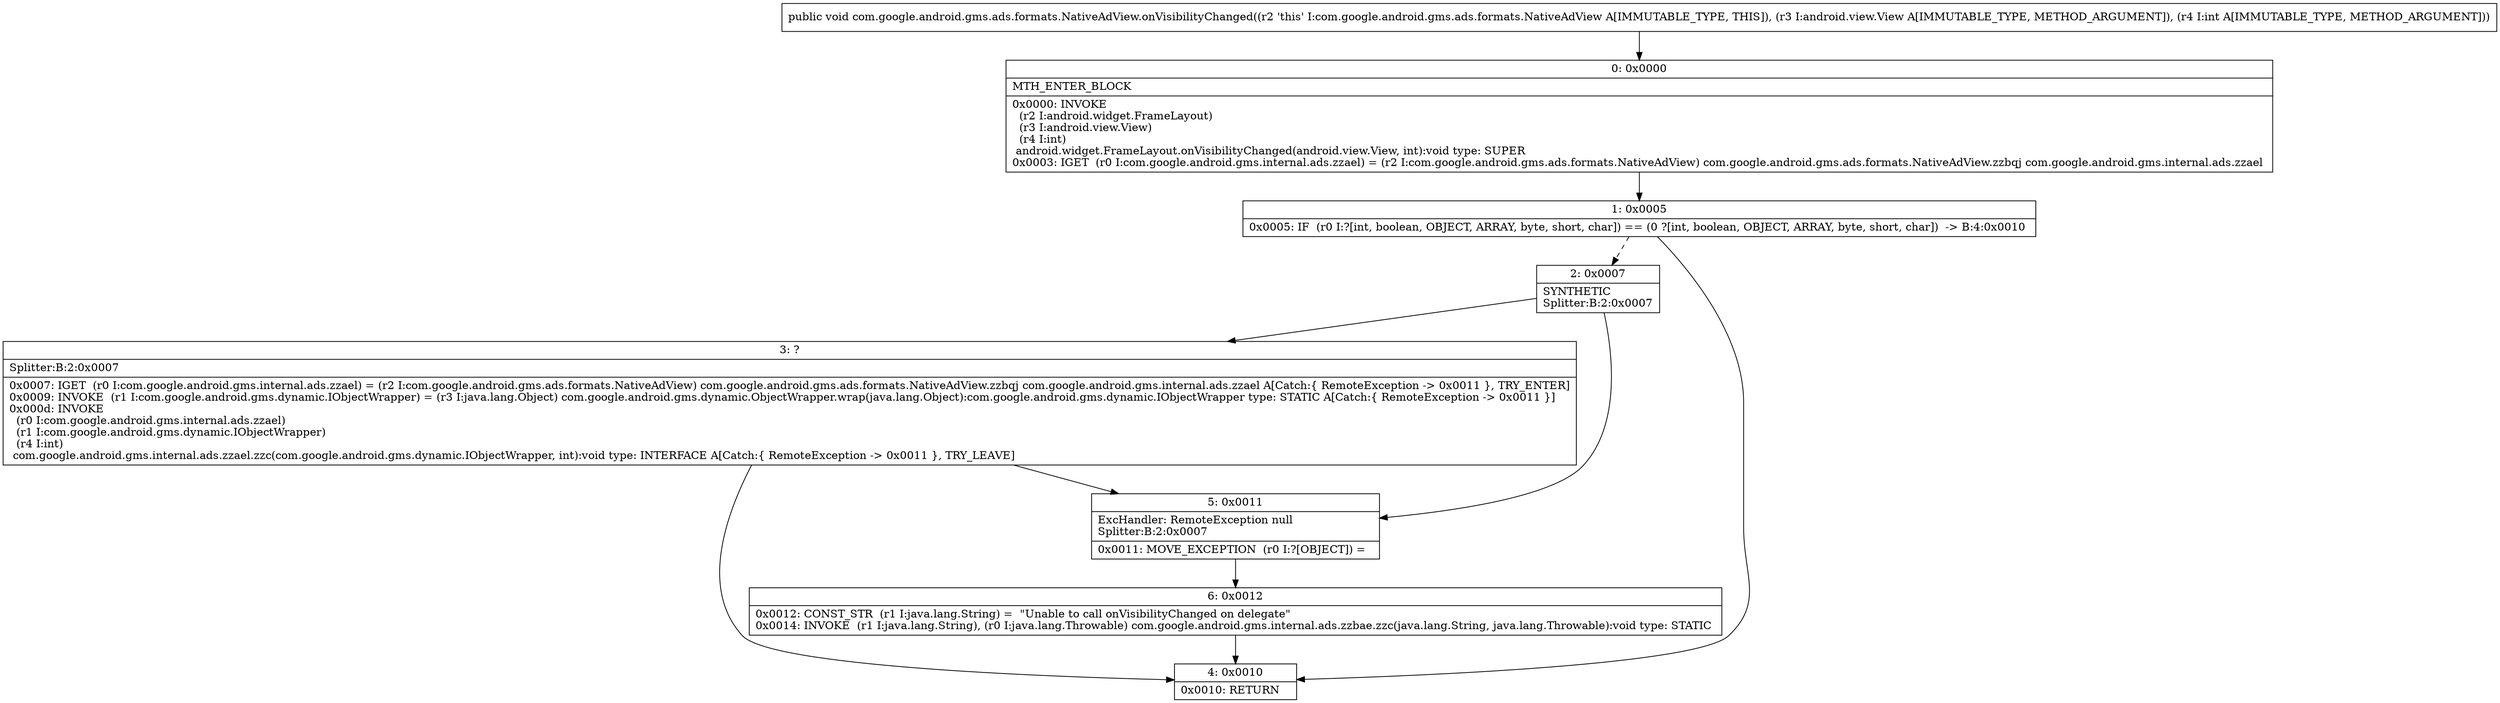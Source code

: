 digraph "CFG forcom.google.android.gms.ads.formats.NativeAdView.onVisibilityChanged(Landroid\/view\/View;I)V" {
Node_0 [shape=record,label="{0\:\ 0x0000|MTH_ENTER_BLOCK\l|0x0000: INVOKE  \l  (r2 I:android.widget.FrameLayout)\l  (r3 I:android.view.View)\l  (r4 I:int)\l android.widget.FrameLayout.onVisibilityChanged(android.view.View, int):void type: SUPER \l0x0003: IGET  (r0 I:com.google.android.gms.internal.ads.zzael) = (r2 I:com.google.android.gms.ads.formats.NativeAdView) com.google.android.gms.ads.formats.NativeAdView.zzbqj com.google.android.gms.internal.ads.zzael \l}"];
Node_1 [shape=record,label="{1\:\ 0x0005|0x0005: IF  (r0 I:?[int, boolean, OBJECT, ARRAY, byte, short, char]) == (0 ?[int, boolean, OBJECT, ARRAY, byte, short, char])  \-\> B:4:0x0010 \l}"];
Node_2 [shape=record,label="{2\:\ 0x0007|SYNTHETIC\lSplitter:B:2:0x0007\l}"];
Node_3 [shape=record,label="{3\:\ ?|Splitter:B:2:0x0007\l|0x0007: IGET  (r0 I:com.google.android.gms.internal.ads.zzael) = (r2 I:com.google.android.gms.ads.formats.NativeAdView) com.google.android.gms.ads.formats.NativeAdView.zzbqj com.google.android.gms.internal.ads.zzael A[Catch:\{ RemoteException \-\> 0x0011 \}, TRY_ENTER]\l0x0009: INVOKE  (r1 I:com.google.android.gms.dynamic.IObjectWrapper) = (r3 I:java.lang.Object) com.google.android.gms.dynamic.ObjectWrapper.wrap(java.lang.Object):com.google.android.gms.dynamic.IObjectWrapper type: STATIC A[Catch:\{ RemoteException \-\> 0x0011 \}]\l0x000d: INVOKE  \l  (r0 I:com.google.android.gms.internal.ads.zzael)\l  (r1 I:com.google.android.gms.dynamic.IObjectWrapper)\l  (r4 I:int)\l com.google.android.gms.internal.ads.zzael.zzc(com.google.android.gms.dynamic.IObjectWrapper, int):void type: INTERFACE A[Catch:\{ RemoteException \-\> 0x0011 \}, TRY_LEAVE]\l}"];
Node_4 [shape=record,label="{4\:\ 0x0010|0x0010: RETURN   \l}"];
Node_5 [shape=record,label="{5\:\ 0x0011|ExcHandler: RemoteException null\lSplitter:B:2:0x0007\l|0x0011: MOVE_EXCEPTION  (r0 I:?[OBJECT]) =  \l}"];
Node_6 [shape=record,label="{6\:\ 0x0012|0x0012: CONST_STR  (r1 I:java.lang.String) =  \"Unable to call onVisibilityChanged on delegate\" \l0x0014: INVOKE  (r1 I:java.lang.String), (r0 I:java.lang.Throwable) com.google.android.gms.internal.ads.zzbae.zzc(java.lang.String, java.lang.Throwable):void type: STATIC \l}"];
MethodNode[shape=record,label="{public void com.google.android.gms.ads.formats.NativeAdView.onVisibilityChanged((r2 'this' I:com.google.android.gms.ads.formats.NativeAdView A[IMMUTABLE_TYPE, THIS]), (r3 I:android.view.View A[IMMUTABLE_TYPE, METHOD_ARGUMENT]), (r4 I:int A[IMMUTABLE_TYPE, METHOD_ARGUMENT])) }"];
MethodNode -> Node_0;
Node_0 -> Node_1;
Node_1 -> Node_2[style=dashed];
Node_1 -> Node_4;
Node_2 -> Node_3;
Node_2 -> Node_5;
Node_3 -> Node_4;
Node_3 -> Node_5;
Node_5 -> Node_6;
Node_6 -> Node_4;
}

